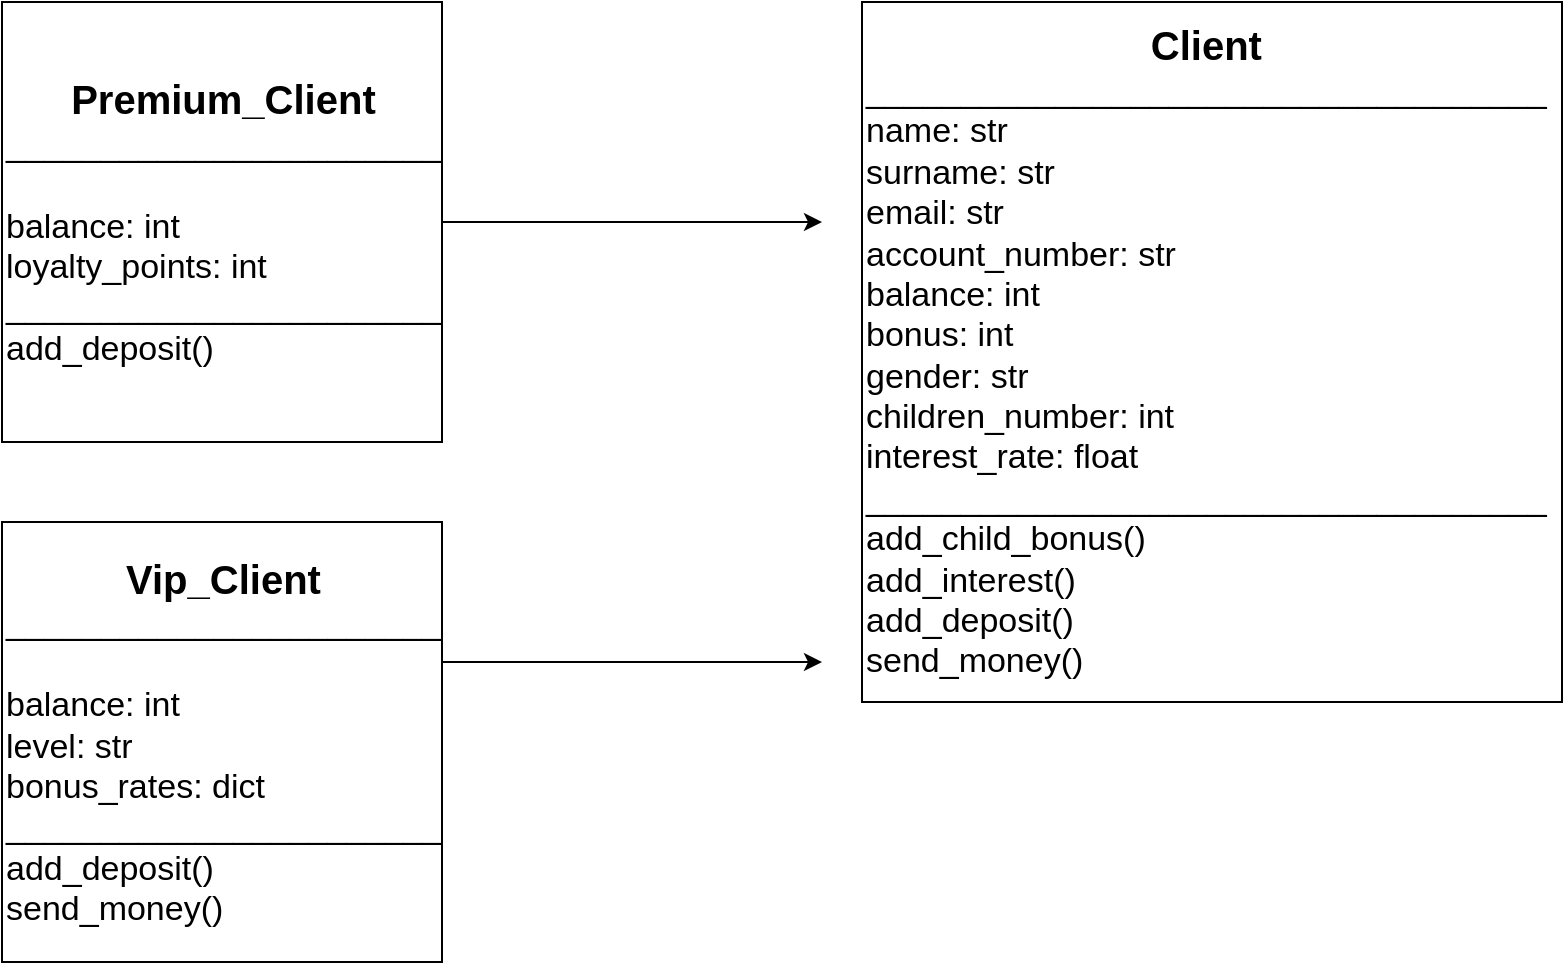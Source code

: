 <mxfile version="20.8.16" type="device"><diagram name="Page-1" id="TrsC1aWkANpVLjPSgucv"><mxGraphModel dx="1730" dy="1536" grid="1" gridSize="10" guides="1" tooltips="1" connect="1" arrows="1" fold="1" page="1" pageScale="1" pageWidth="850" pageHeight="1100" math="0" shadow="0"><root><mxCell id="0"/><mxCell id="1" parent="0"/><mxCell id="rYwpler9vSEjijzDvYwp-7" value="" style="edgeStyle=orthogonalEdgeStyle;rounded=0;orthogonalLoop=1;jettySize=auto;html=1;fontSize=20;exitX=1;exitY=0.5;exitDx=0;exitDy=0;" parent="1" source="rYwpler9vSEjijzDvYwp-6" edge="1"><mxGeometry relative="1" as="geometry"><mxPoint x="-420" y="-970" as="targetPoint"/></mxGeometry></mxCell><mxCell id="rYwpler9vSEjijzDvYwp-1" value="&lt;div style=&quot;font-size: 17px;&quot; align=&quot;center&quot;&gt;&lt;font style=&quot;font-size: 17px;&quot;&gt;&lt;b&gt;&lt;font style=&quot;font-size: 18px;&quot;&gt;&lt;font style=&quot;font-size: 19px;&quot;&gt;&lt;font style=&quot;font-size: 20px;&quot;&gt;Client&lt;/font&gt;&lt;/font&gt;&lt;/font&gt;&lt;/b&gt;&lt;/font&gt;&lt;/div&gt;&lt;div style=&quot;font-size: 17px;&quot; align=&quot;left&quot;&gt;&lt;font style=&quot;font-size: 17px;&quot;&gt;____________________________________&lt;/font&gt;&lt;/div&gt;&lt;div style=&quot;font-size: 17px;&quot; align=&quot;left&quot;&gt;&lt;font style=&quot;font-size: 17px;&quot;&gt;name: str&lt;br&gt;surname: str&lt;br&gt;email: str&lt;br&gt;account_number: str&lt;br&gt;balance: int&lt;br&gt;bonus: int&lt;br&gt;gender: str&lt;br&gt;children_number: int&lt;br&gt;interest_rate: float&lt;br&gt;&lt;/font&gt;&lt;/div&gt;&lt;div style=&quot;font-size: 17px;&quot; align=&quot;left&quot;&gt;____________________________________&lt;/div&gt;&lt;div style=&quot;font-size: 17px;&quot; align=&quot;left&quot;&gt;add_child_bonus()&lt;br&gt;add_interest()&lt;br&gt;add_deposit()&lt;br&gt;send_money()&lt;br&gt;&lt;/div&gt;" style="whiteSpace=wrap;html=1;aspect=fixed;align=left;" parent="1" vertex="1"><mxGeometry x="-400" y="-1080" width="350" height="350" as="geometry"/></mxCell><mxCell id="rYwpler9vSEjijzDvYwp-6" value="&lt;div style=&quot;font-size: 17px;&quot; align=&quot;center&quot;&gt;&lt;font style=&quot;font-size: 17px;&quot;&gt;&lt;b&gt;&lt;font style=&quot;font-size: 18px;&quot;&gt;&lt;font style=&quot;font-size: 19px;&quot;&gt;&lt;font style=&quot;font-size: 20px;&quot;&gt;Premium_Client&lt;/font&gt;&lt;/font&gt;&lt;/font&gt;&lt;/b&gt;&lt;/font&gt;&lt;/div&gt;&lt;div style=&quot;font-size: 17px;&quot; align=&quot;left&quot;&gt;&lt;font style=&quot;font-size: 17px;&quot;&gt;_______________________&lt;/font&gt;&lt;/div&gt;&lt;div style=&quot;font-size: 17px;&quot; align=&quot;left&quot;&gt;&lt;font style=&quot;font-size: 17px;&quot;&gt;&lt;br&gt;&lt;/font&gt;&lt;/div&gt;&lt;div style=&quot;font-size: 17px;&quot; align=&quot;left&quot;&gt;&lt;font style=&quot;font-size: 17px;&quot;&gt;balance: int&lt;br&gt;loyalty_points: int&lt;br&gt;&lt;/font&gt;&lt;/div&gt;&lt;div style=&quot;font-size: 17px;&quot; align=&quot;left&quot;&gt;_______________________&lt;/div&gt;&lt;div style=&quot;font-size: 17px;&quot; align=&quot;left&quot;&gt;add_deposit()&lt;br&gt;&lt;/div&gt;" style="whiteSpace=wrap;html=1;aspect=fixed;align=left;" parent="1" vertex="1"><mxGeometry x="-830" y="-1080" width="220" height="220" as="geometry"/></mxCell><mxCell id="rYwpler9vSEjijzDvYwp-8" value="&lt;div style=&quot;font-size: 17px;&quot; align=&quot;center&quot;&gt;&lt;font style=&quot;font-size: 17px;&quot;&gt;&lt;b&gt;&lt;font style=&quot;font-size: 18px;&quot;&gt;&lt;font style=&quot;font-size: 19px;&quot;&gt;&lt;font style=&quot;font-size: 20px;&quot;&gt;Vip_Client&lt;/font&gt;&lt;/font&gt;&lt;/font&gt;&lt;/b&gt;&lt;/font&gt;&lt;/div&gt;&lt;div style=&quot;font-size: 17px;&quot; align=&quot;left&quot;&gt;&lt;font style=&quot;font-size: 17px;&quot;&gt;_______________________&lt;/font&gt;&lt;/div&gt;&lt;div style=&quot;font-size: 17px;&quot; align=&quot;left&quot;&gt;&lt;font style=&quot;font-size: 17px;&quot;&gt;&lt;br&gt;&lt;/font&gt;&lt;/div&gt;&lt;div style=&quot;font-size: 17px;&quot; align=&quot;left&quot;&gt;&lt;font style=&quot;font-size: 17px;&quot;&gt;balance: int&lt;br&gt;level: str&lt;br&gt;bonus_rates: dict&lt;br&gt;&lt;/font&gt;&lt;/div&gt;&lt;div style=&quot;font-size: 17px;&quot; align=&quot;left&quot;&gt;_______________________&lt;/div&gt;&lt;div style=&quot;font-size: 17px;&quot; align=&quot;left&quot;&gt;add_deposit()&lt;br&gt;send_money()&lt;br&gt;&lt;/div&gt;" style="whiteSpace=wrap;html=1;aspect=fixed;align=left;" parent="1" vertex="1"><mxGeometry x="-830" y="-820" width="220" height="220" as="geometry"/></mxCell><mxCell id="rYwpler9vSEjijzDvYwp-9" value="" style="edgeStyle=orthogonalEdgeStyle;rounded=0;orthogonalLoop=1;jettySize=auto;html=1;fontSize=20;exitX=1;exitY=0.5;exitDx=0;exitDy=0;" parent="1" edge="1"><mxGeometry relative="1" as="geometry"><mxPoint x="-610" y="-750" as="sourcePoint"/><mxPoint x="-420" y="-750" as="targetPoint"/></mxGeometry></mxCell></root></mxGraphModel></diagram></mxfile>